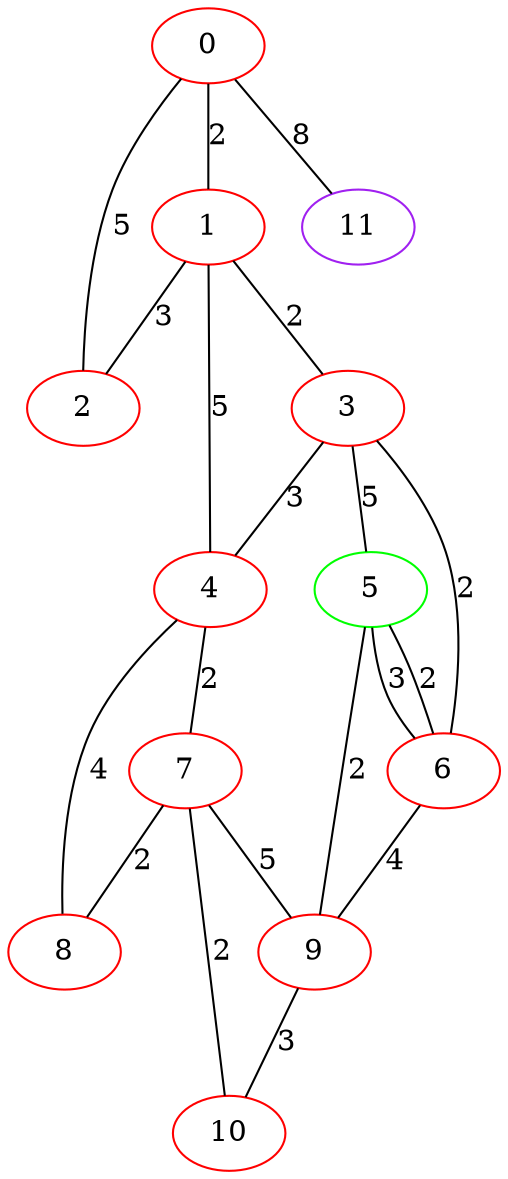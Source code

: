 graph "" {
0 [color=red, weight=1];
1 [color=red, weight=1];
2 [color=red, weight=1];
3 [color=red, weight=1];
4 [color=red, weight=1];
5 [color=green, weight=2];
6 [color=red, weight=1];
7 [color=red, weight=1];
8 [color=red, weight=1];
9 [color=red, weight=1];
10 [color=red, weight=1];
11 [color=purple, weight=4];
0 -- 1  [key=0, label=2];
0 -- 2  [key=0, label=5];
0 -- 11  [key=0, label=8];
1 -- 2  [key=0, label=3];
1 -- 3  [key=0, label=2];
1 -- 4  [key=0, label=5];
3 -- 4  [key=0, label=3];
3 -- 5  [key=0, label=5];
3 -- 6  [key=0, label=2];
4 -- 8  [key=0, label=4];
4 -- 7  [key=0, label=2];
5 -- 9  [key=0, label=2];
5 -- 6  [key=0, label=3];
5 -- 6  [key=1, label=2];
6 -- 9  [key=0, label=4];
7 -- 8  [key=0, label=2];
7 -- 9  [key=0, label=5];
7 -- 10  [key=0, label=2];
9 -- 10  [key=0, label=3];
}
